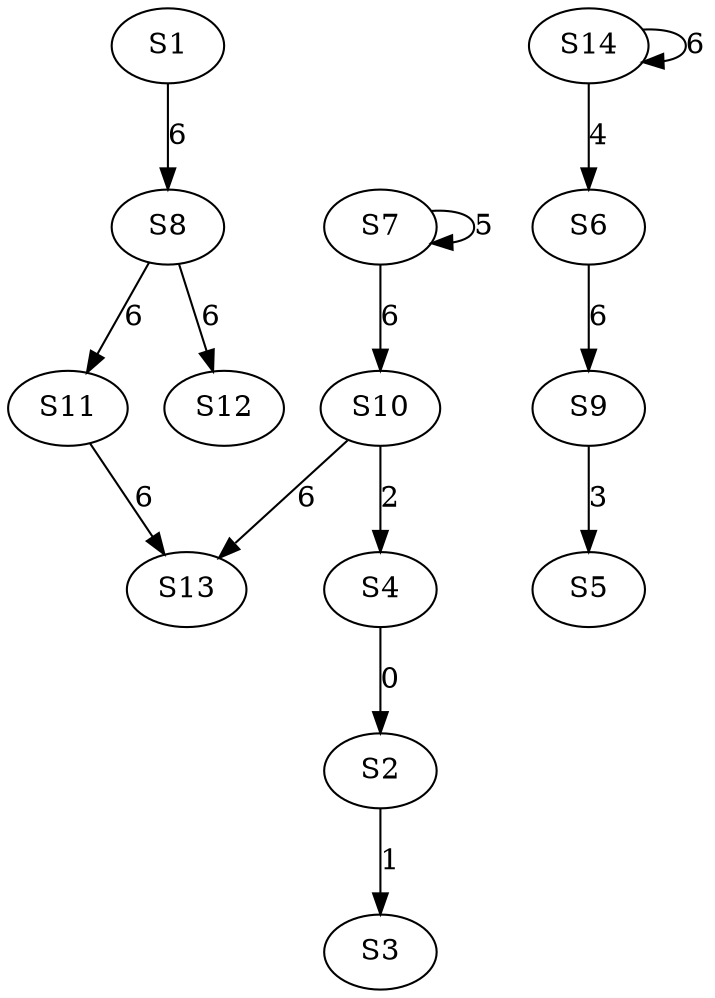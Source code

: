 strict digraph {
	S4 -> S2 [ label = 0 ];
	S2 -> S3 [ label = 1 ];
	S10 -> S4 [ label = 2 ];
	S9 -> S5 [ label = 3 ];
	S14 -> S6 [ label = 4 ];
	S7 -> S7 [ label = 5 ];
	S1 -> S8 [ label = 6 ];
	S6 -> S9 [ label = 6 ];
	S7 -> S10 [ label = 6 ];
	S8 -> S11 [ label = 6 ];
	S8 -> S12 [ label = 6 ];
	S11 -> S13 [ label = 6 ];
	S14 -> S14 [ label = 6 ];
	S10 -> S13 [ label = 6 ];
}